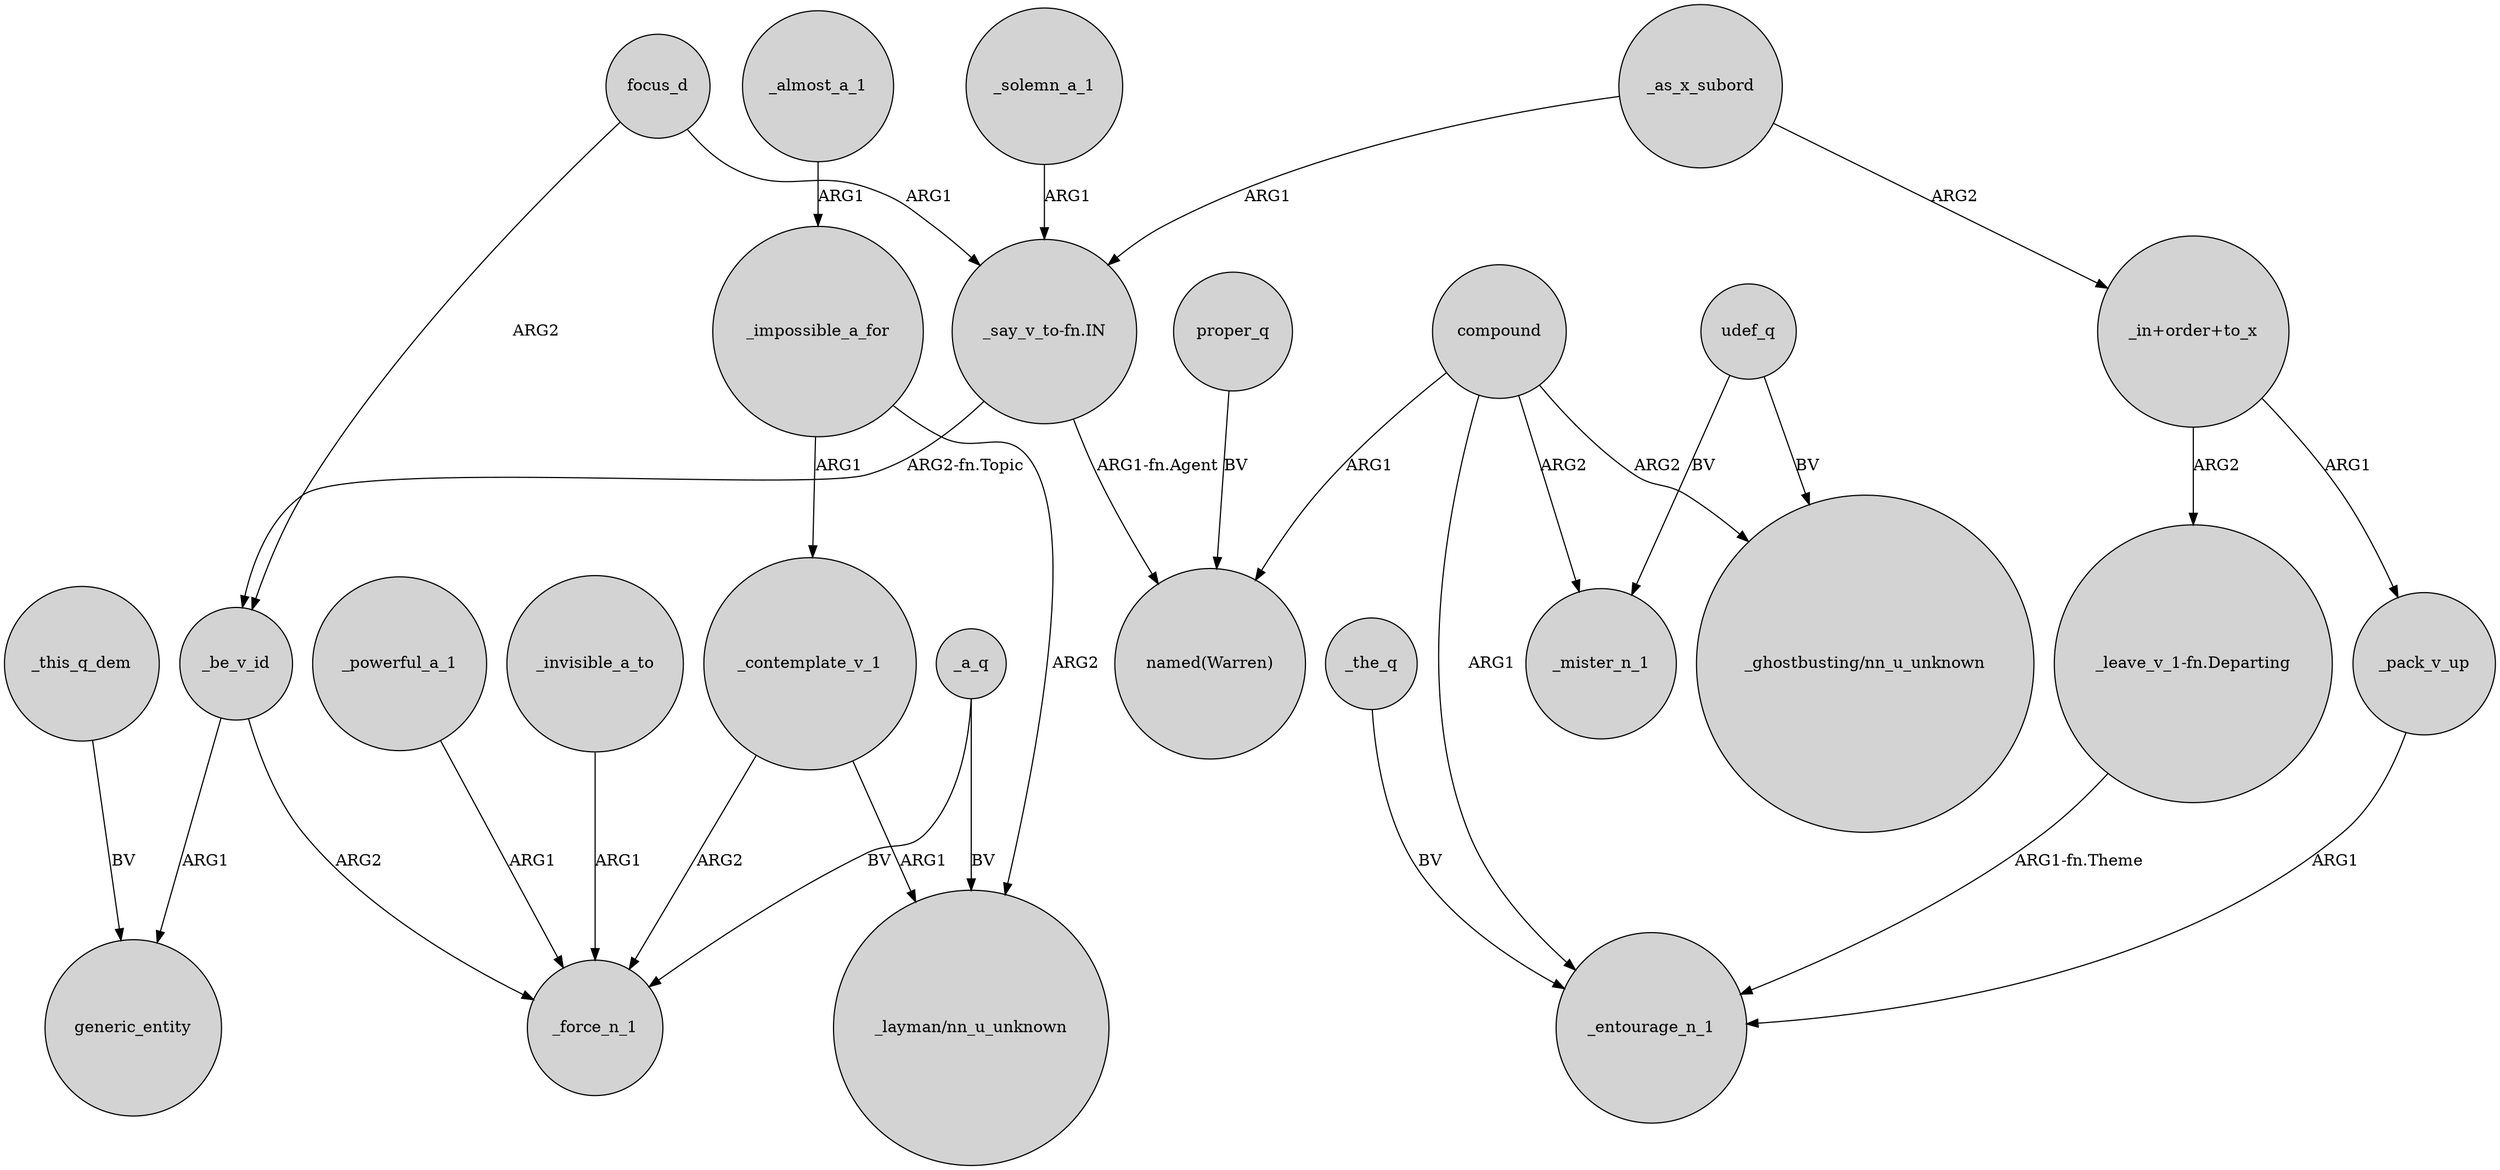 digraph {
	node [shape=circle style=filled]
	focus_d -> _be_v_id [label=ARG2]
	_a_q -> _force_n_1 [label=BV]
	_pack_v_up -> _entourage_n_1 [label=ARG1]
	_contemplate_v_1 -> _force_n_1 [label=ARG2]
	_the_q -> _entourage_n_1 [label=BV]
	_a_q -> "_layman/nn_u_unknown" [label=BV]
	compound -> _mister_n_1 [label=ARG2]
	_as_x_subord -> "_in+order+to_x" [label=ARG2]
	udef_q -> _mister_n_1 [label=BV]
	"_say_v_to-fn.IN" -> "named(Warren)" [label="ARG1-fn.Agent"]
	_be_v_id -> generic_entity [label=ARG1]
	"_say_v_to-fn.IN" -> _be_v_id [label="ARG2-fn.Topic"]
	compound -> _entourage_n_1 [label=ARG1]
	_almost_a_1 -> _impossible_a_for [label=ARG1]
	"_leave_v_1-fn.Departing" -> _entourage_n_1 [label="ARG1-fn.Theme"]
	_this_q_dem -> generic_entity [label=BV]
	"_in+order+to_x" -> _pack_v_up [label=ARG1]
	_impossible_a_for -> "_layman/nn_u_unknown" [label=ARG2]
	_be_v_id -> _force_n_1 [label=ARG2]
	_contemplate_v_1 -> "_layman/nn_u_unknown" [label=ARG1]
	_solemn_a_1 -> "_say_v_to-fn.IN" [label=ARG1]
	compound -> "_ghostbusting/nn_u_unknown" [label=ARG2]
	compound -> "named(Warren)" [label=ARG1]
	_powerful_a_1 -> _force_n_1 [label=ARG1]
	_invisible_a_to -> _force_n_1 [label=ARG1]
	"_in+order+to_x" -> "_leave_v_1-fn.Departing" [label=ARG2]
	udef_q -> "_ghostbusting/nn_u_unknown" [label=BV]
	_as_x_subord -> "_say_v_to-fn.IN" [label=ARG1]
	_impossible_a_for -> _contemplate_v_1 [label=ARG1]
	proper_q -> "named(Warren)" [label=BV]
	focus_d -> "_say_v_to-fn.IN" [label=ARG1]
}
